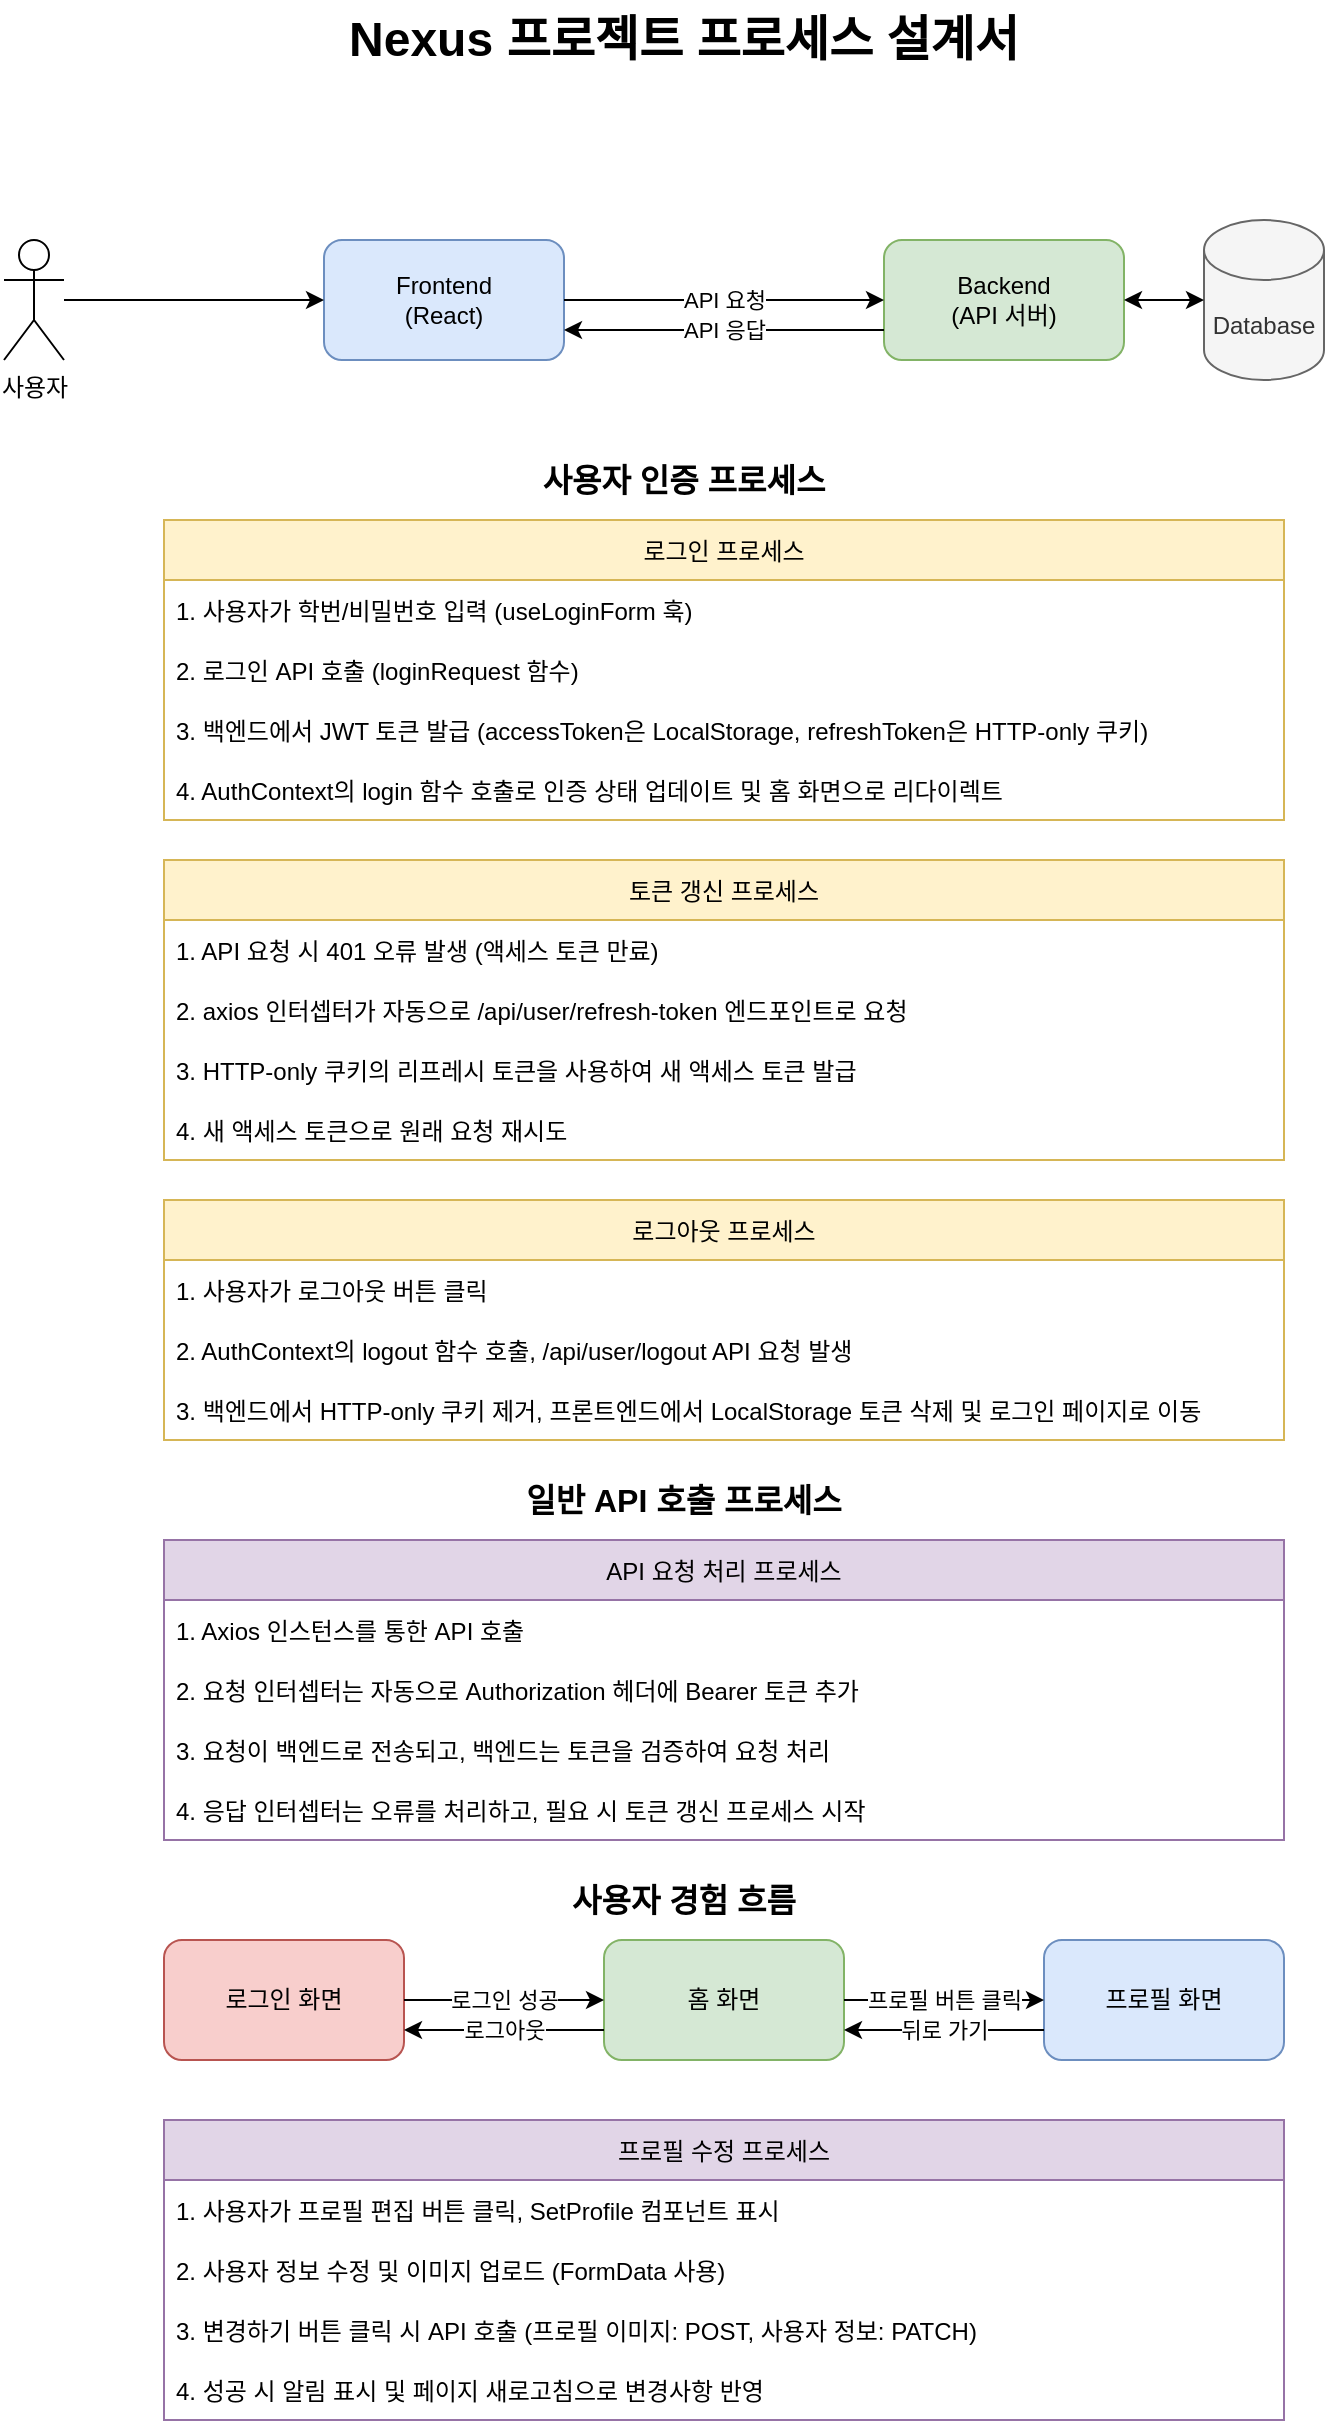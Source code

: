 <mxfile version="14.7.7" type="device">
  <diagram id="nexus-flow-diagram" name="Nexus 시스템 흐름도">
    <mxGraphModel dx="1422" dy="762" grid="1" gridSize="10" guides="1" tooltips="1" connect="1" arrows="1" fold="1" page="1" pageScale="1" pageWidth="827" pageHeight="1169" math="0" shadow="0">
      <root>
        <mxCell id="0" />
        <mxCell id="1" parent="0" />
        
        <!-- 타이틀 -->
        <mxCell id="title" value="Nexus 프로젝트 프로세스 설계서" style="text;html=1;strokeColor=none;fillColor=none;align=center;verticalAlign=middle;whiteSpace=wrap;rounded=0;fontSize=24;fontStyle=1" vertex="1" parent="1">
          <mxGeometry x="120" y="20" width="600" height="40" as="geometry" />
        </mxCell>
        
        <!-- 사용자 -->
        <mxCell id="user" value="사용자" style="shape=umlActor;verticalLabelPosition=bottom;verticalAlign=top;html=1;outlineConnect=0;" vertex="1" parent="1">
          <mxGeometry x="80" y="140" width="30" height="60" as="geometry" />
        </mxCell>
        
        <!-- 프론트엔드 -->
        <mxCell id="frontend" value="Frontend&lt;br&gt;(React)" style="rounded=1;whiteSpace=wrap;html=1;fillColor=#dae8fc;strokeColor=#6c8ebf;" vertex="1" parent="1">
          <mxGeometry x="240" y="140" width="120" height="60" as="geometry" />
        </mxCell>
        
        <!-- 백엔드 -->
        <mxCell id="backend" value="Backend&lt;br&gt;(API 서버)" style="rounded=1;whiteSpace=wrap;html=1;fillColor=#d5e8d4;strokeColor=#82b366;" vertex="1" parent="1">
          <mxGeometry x="520" y="140" width="120" height="60" as="geometry" />
        </mxCell>
        
        <!-- 데이터베이스 -->
        <mxCell id="database" value="Database" style="shape=cylinder3;whiteSpace=wrap;html=1;boundedLbl=1;backgroundOutline=1;size=15;fillColor=#f5f5f5;strokeColor=#666666;fontColor=#333333;" vertex="1" parent="1">
          <mxGeometry x="680" y="130" width="60" height="80" as="geometry" />
        </mxCell>
        
        <!-- 사용자 → 프론트엔드 -->
        <mxCell id="user-frontend" value="" style="endArrow=classic;html=1;exitX=1;exitY=0.5;exitDx=0;exitDy=0;entryX=0;entryY=0.5;entryDx=0;entryDy=0;" edge="1" parent="1" source="user" target="frontend">
          <mxGeometry width="50" height="50" relative="1" as="geometry">
            <mxPoint x="390" y="420" as="sourcePoint" />
            <mxPoint x="440" y="370" as="targetPoint" />
          </mxGeometry>
        </mxCell>
        
        <!-- 프론트엔드 → 백엔드 -->
        <mxCell id="frontend-backend" value="API 요청" style="endArrow=classic;html=1;exitX=1;exitY=0.5;exitDx=0;exitDy=0;entryX=0;entryY=0.5;entryDx=0;entryDy=0;" edge="1" parent="1" source="frontend" target="backend">
          <mxGeometry width="50" height="50" relative="1" as="geometry">
            <mxPoint x="390" y="420" as="sourcePoint" />
            <mxPoint x="440" y="370" as="targetPoint" />
          </mxGeometry>
        </mxCell>
        
        <!-- 백엔드 → 프론트엔드 -->
        <mxCell id="backend-frontend" value="API 응답" style="endArrow=classic;html=1;exitX=0;exitY=0.75;exitDx=0;exitDy=0;entryX=1;entryY=0.75;entryDx=0;entryDy=0;" edge="1" parent="1" source="backend" target="frontend">
          <mxGeometry width="50" height="50" relative="1" as="geometry">
            <mxPoint x="390" y="420" as="sourcePoint" />
            <mxPoint x="440" y="370" as="targetPoint" />
          </mxGeometry>
        </mxCell>
        
        <!-- 백엔드 → 데이터베이스 -->
        <mxCell id="backend-database" value="" style="endArrow=classic;startArrow=classic;html=1;exitX=1;exitY=0.5;exitDx=0;exitDy=0;entryX=0;entryY=0.5;entryDx=0;entryDy=0;entryPerimeter=0;" edge="1" parent="1" source="backend" target="database">
          <mxGeometry width="50" height="50" relative="1" as="geometry">
            <mxPoint x="390" y="420" as="sourcePoint" />
            <mxPoint x="440" y="370" as="targetPoint" />
          </mxGeometry>
        </mxCell>
        
        <!-- 인증 프로세스 섹션 -->
        <mxCell id="auth_section" value="사용자 인증 프로세스" style="text;html=1;strokeColor=none;fillColor=none;align=center;verticalAlign=middle;whiteSpace=wrap;rounded=0;fontSize=16;fontStyle=1" vertex="1" parent="1">
          <mxGeometry x="120" y="250" width="600" height="20" as="geometry" />
        </mxCell>
        
        <!-- 로그인 -->
        <mxCell id="login_process" value="로그인 프로세스" style="swimlane;fontStyle=0;childLayout=stackLayout;horizontal=1;startSize=30;horizontalStack=0;resizeParent=1;resizeParentMax=0;resizeLast=0;collapsible=1;marginBottom=0;fillColor=#fff2cc;strokeColor=#d6b656;" vertex="1" parent="1">
          <mxGeometry x="160" y="280" width="560" height="150" as="geometry" />
        </mxCell>
        
        <mxCell id="login_step1" value="1. 사용자가 학번/비밀번호 입력 (useLoginForm 훅)" style="text;strokeColor=none;fillColor=none;align=left;verticalAlign=middle;spacingLeft=4;spacingRight=4;overflow=hidden;points=[[0,0.5],[1,0.5]];portConstraint=eastwest;rotatable=0;" vertex="1" parent="login_process">
          <mxGeometry y="30" width="560" height="30" as="geometry" />
        </mxCell>
        
        <mxCell id="login_step2" value="2. 로그인 API 호출 (loginRequest 함수)" style="text;strokeColor=none;fillColor=none;align=left;verticalAlign=middle;spacingLeft=4;spacingRight=4;overflow=hidden;points=[[0,0.5],[1,0.5]];portConstraint=eastwest;rotatable=0;" vertex="1" parent="login_process">
          <mxGeometry y="60" width="560" height="30" as="geometry" />
        </mxCell>
        
        <mxCell id="login_step3" value="3. 백엔드에서 JWT 토큰 발급 (accessToken은 LocalStorage, refreshToken은 HTTP-only 쿠키)" style="text;strokeColor=none;fillColor=none;align=left;verticalAlign=middle;spacingLeft=4;spacingRight=4;overflow=hidden;points=[[0,0.5],[1,0.5]];portConstraint=eastwest;rotatable=0;" vertex="1" parent="login_process">
          <mxGeometry y="90" width="560" height="30" as="geometry" />
        </mxCell>
        
        <mxCell id="login_step4" value="4. AuthContext의 login 함수 호출로 인증 상태 업데이트 및 홈 화면으로 리다이렉트" style="text;strokeColor=none;fillColor=none;align=left;verticalAlign=middle;spacingLeft=4;spacingRight=4;overflow=hidden;points=[[0,0.5],[1,0.5]];portConstraint=eastwest;rotatable=0;" vertex="1" parent="login_process">
          <mxGeometry y="120" width="560" height="30" as="geometry" />
        </mxCell>
        
        <!-- 토큰 갱신 -->
        <mxCell id="token_refresh_process" value="토큰 갱신 프로세스" style="swimlane;fontStyle=0;childLayout=stackLayout;horizontal=1;startSize=30;horizontalStack=0;resizeParent=1;resizeParentMax=0;resizeLast=0;collapsible=1;marginBottom=0;fillColor=#fff2cc;strokeColor=#d6b656;" vertex="1" parent="1">
          <mxGeometry x="160" y="450" width="560" height="150" as="geometry" />
        </mxCell>
        
        <mxCell id="token_step1" value="1. API 요청 시 401 오류 발생 (액세스 토큰 만료)" style="text;strokeColor=none;fillColor=none;align=left;verticalAlign=middle;spacingLeft=4;spacingRight=4;overflow=hidden;points=[[0,0.5],[1,0.5]];portConstraint=eastwest;rotatable=0;" vertex="1" parent="token_refresh_process">
          <mxGeometry y="30" width="560" height="30" as="geometry" />
        </mxCell>
        
        <mxCell id="token_step2" value="2. axios 인터셉터가 자동으로 /api/user/refresh-token 엔드포인트로 요청" style="text;strokeColor=none;fillColor=none;align=left;verticalAlign=middle;spacingLeft=4;spacingRight=4;overflow=hidden;points=[[0,0.5],[1,0.5]];portConstraint=eastwest;rotatable=0;" vertex="1" parent="token_refresh_process">
          <mxGeometry y="60" width="560" height="30" as="geometry" />
        </mxCell>
        
        <mxCell id="token_step3" value="3. HTTP-only 쿠키의 리프레시 토큰을 사용하여 새 액세스 토큰 발급" style="text;strokeColor=none;fillColor=none;align=left;verticalAlign=middle;spacingLeft=4;spacingRight=4;overflow=hidden;points=[[0,0.5],[1,0.5]];portConstraint=eastwest;rotatable=0;" vertex="1" parent="token_refresh_process">
          <mxGeometry y="90" width="560" height="30" as="geometry" />
        </mxCell>
        
        <mxCell id="token_step4" value="4. 새 액세스 토큰으로 원래 요청 재시도" style="text;strokeColor=none;fillColor=none;align=left;verticalAlign=middle;spacingLeft=4;spacingRight=4;overflow=hidden;points=[[0,0.5],[1,0.5]];portConstraint=eastwest;rotatable=0;" vertex="1" parent="token_refresh_process">
          <mxGeometry y="120" width="560" height="30" as="geometry" />
        </mxCell>
        
        <!-- 로그아웃 -->
        <mxCell id="logout_process" value="로그아웃 프로세스" style="swimlane;fontStyle=0;childLayout=stackLayout;horizontal=1;startSize=30;horizontalStack=0;resizeParent=1;resizeParentMax=0;resizeLast=0;collapsible=1;marginBottom=0;fillColor=#fff2cc;strokeColor=#d6b656;" vertex="1" parent="1">
          <mxGeometry x="160" y="620" width="560" height="120" as="geometry" />
        </mxCell>
        
        <mxCell id="logout_step1" value="1. 사용자가 로그아웃 버튼 클릭" style="text;strokeColor=none;fillColor=none;align=left;verticalAlign=middle;spacingLeft=4;spacingRight=4;overflow=hidden;points=[[0,0.5],[1,0.5]];portConstraint=eastwest;rotatable=0;" vertex="1" parent="logout_process">
          <mxGeometry y="30" width="560" height="30" as="geometry" />
        </mxCell>
        
        <mxCell id="logout_step2" value="2. AuthContext의 logout 함수 호출, /api/user/logout API 요청 발생" style="text;strokeColor=none;fillColor=none;align=left;verticalAlign=middle;spacingLeft=4;spacingRight=4;overflow=hidden;points=[[0,0.5],[1,0.5]];portConstraint=eastwest;rotatable=0;" vertex="1" parent="logout_process">
          <mxGeometry y="60" width="560" height="30" as="geometry" />
        </mxCell>
        
        <mxCell id="logout_step3" value="3. 백엔드에서 HTTP-only 쿠키 제거, 프론트엔드에서 LocalStorage 토큰 삭제 및 로그인 페이지로 이동" style="text;strokeColor=none;fillColor=none;align=left;verticalAlign=middle;spacingLeft=4;spacingRight=4;overflow=hidden;points=[[0,0.5],[1,0.5]];portConstraint=eastwest;rotatable=0;" vertex="1" parent="logout_process">
          <mxGeometry y="90" width="560" height="30" as="geometry" />
        </mxCell>
        
        <!-- 일반 API 호출 프로세스 섹션 -->
        <mxCell id="api_section" value="일반 API 호출 프로세스" style="text;html=1;strokeColor=none;fillColor=none;align=center;verticalAlign=middle;whiteSpace=wrap;rounded=0;fontSize=16;fontStyle=1" vertex="1" parent="1">
          <mxGeometry x="120" y="760" width="600" height="20" as="geometry" />
        </mxCell>
        
        <!-- API 호출 -->
        <mxCell id="api_process" value="API 요청 처리 프로세스" style="swimlane;fontStyle=0;childLayout=stackLayout;horizontal=1;startSize=30;horizontalStack=0;resizeParent=1;resizeParentMax=0;resizeLast=0;collapsible=1;marginBottom=0;fillColor=#e1d5e7;strokeColor=#9673a6;" vertex="1" parent="1">
          <mxGeometry x="160" y="790" width="560" height="150" as="geometry" />
        </mxCell>
        
        <mxCell id="api_step1" value="1. Axios 인스턴스를 통한 API 호출" style="text;strokeColor=none;fillColor=none;align=left;verticalAlign=middle;spacingLeft=4;spacingRight=4;overflow=hidden;points=[[0,0.5],[1,0.5]];portConstraint=eastwest;rotatable=0;" vertex="1" parent="api_process">
          <mxGeometry y="30" width="560" height="30" as="geometry" />
        </mxCell>
        
        <mxCell id="api_step2" value="2. 요청 인터셉터는 자동으로 Authorization 헤더에 Bearer 토큰 추가" style="text;strokeColor=none;fillColor=none;align=left;verticalAlign=middle;spacingLeft=4;spacingRight=4;overflow=hidden;points=[[0,0.5],[1,0.5]];portConstraint=eastwest;rotatable=0;" vertex="1" parent="api_process">
          <mxGeometry y="60" width="560" height="30" as="geometry" />
        </mxCell>
        
        <mxCell id="api_step3" value="3. 요청이 백엔드로 전송되고, 백엔드는 토큰을 검증하여 요청 처리" style="text;strokeColor=none;fillColor=none;align=left;verticalAlign=middle;spacingLeft=4;spacingRight=4;overflow=hidden;points=[[0,0.5],[1,0.5]];portConstraint=eastwest;rotatable=0;" vertex="1" parent="api_process">
          <mxGeometry y="90" width="560" height="30" as="geometry" />
        </mxCell>
        
        <mxCell id="api_step4" value="4. 응답 인터셉터는 오류를 처리하고, 필요 시 토큰 갱신 프로세스 시작" style="text;strokeColor=none;fillColor=none;align=left;verticalAlign=middle;spacingLeft=4;spacingRight=4;overflow=hidden;points=[[0,0.5],[1,0.5]];portConstraint=eastwest;rotatable=0;" vertex="1" parent="api_process">
          <mxGeometry y="120" width="560" height="30" as="geometry" />
        </mxCell>
        
        <!-- 사용자 경험 흐름 섹션 -->
        <mxCell id="ux_section" value="사용자 경험 흐름" style="text;html=1;strokeColor=none;fillColor=none;align=center;verticalAlign=middle;whiteSpace=wrap;rounded=0;fontSize=16;fontStyle=1" vertex="1" parent="1">
          <mxGeometry x="120" y="960" width="600" height="20" as="geometry" />
        </mxCell>
        
        <!-- 사용자 흐름 다이어그램 -->
        <mxCell id="login_state" value="로그인 화면" style="rounded=1;whiteSpace=wrap;html=1;fillColor=#f8cecc;strokeColor=#b85450;" vertex="1" parent="1">
          <mxGeometry x="160" y="990" width="120" height="60" as="geometry" />
        </mxCell>
        
        <mxCell id="home_state" value="홈 화면" style="rounded=1;whiteSpace=wrap;html=1;fillColor=#d5e8d4;strokeColor=#82b366;" vertex="1" parent="1">
          <mxGeometry x="380" y="990" width="120" height="60" as="geometry" />
        </mxCell>
        
        <mxCell id="profile_state" value="프로필 화면" style="rounded=1;whiteSpace=wrap;html=1;fillColor=#dae8fc;strokeColor=#6c8ebf;" vertex="1" parent="1">
          <mxGeometry x="600" y="990" width="120" height="60" as="geometry" />
        </mxCell>
        
        <mxCell id="login_to_home" value="로그인 성공" style="endArrow=classic;html=1;exitX=1;exitY=0.5;exitDx=0;exitDy=0;entryX=0;entryY=0.5;entryDx=0;entryDy=0;" edge="1" parent="1" source="login_state" target="home_state">
          <mxGeometry width="50" height="50" relative="1" as="geometry">
            <mxPoint x="390" y="820" as="sourcePoint" />
            <mxPoint x="440" y="770" as="targetPoint" />
          </mxGeometry>
        </mxCell>
        
        <mxCell id="home_to_profile" value="프로필 버튼 클릭" style="endArrow=classic;html=1;exitX=1;exitY=0.5;exitDx=0;exitDy=0;entryX=0;entryY=0.5;entryDx=0;entryDy=0;" edge="1" parent="1" source="home_state" target="profile_state">
          <mxGeometry width="50" height="50" relative="1" as="geometry">
            <mxPoint x="390" y="820" as="sourcePoint" />
            <mxPoint x="440" y="770" as="targetPoint" />
          </mxGeometry>
        </mxCell>
        
        <mxCell id="profile_to_home" value="뒤로 가기" style="endArrow=classic;html=1;exitX=0;exitY=0.75;exitDx=0;exitDy=0;entryX=1;entryY=0.75;entryDx=0;entryDy=0;" edge="1" parent="1" source="profile_state" target="home_state">
          <mxGeometry width="50" height="50" relative="1" as="geometry">
            <mxPoint x="390" y="820" as="sourcePoint" />
            <mxPoint x="440" y="770" as="targetPoint" />
          </mxGeometry>
        </mxCell>
        
        <mxCell id="any_to_login" value="로그아웃" style="endArrow=classic;html=1;exitX=0;exitY=0.75;exitDx=0;exitDy=0;entryX=1;entryY=0.75;entryDx=0;entryDy=0;" edge="1" parent="1" source="home_state" target="login_state">
          <mxGeometry width="50" height="50" relative="1" as="geometry">
            <mxPoint x="390" y="820" as="sourcePoint" />
            <mxPoint x="440" y="770" as="targetPoint" />
          </mxGeometry>
        </mxCell>
        
        <!-- 프로필 수정 프로세스 -->
        <mxCell id="profile_edit_process" value="프로필 수정 프로세스" style="swimlane;fontStyle=0;childLayout=stackLayout;horizontal=1;startSize=30;horizontalStack=0;resizeParent=1;resizeParentMax=0;resizeLast=0;collapsible=1;marginBottom=0;fillColor=#e1d5e7;strokeColor=#9673a6;" vertex="1" parent="1">
          <mxGeometry x="160" y="1080" width="560" height="150" as="geometry" />
        </mxCell>
        
        <mxCell id="profile_edit_step1" value="1. 사용자가 프로필 편집 버튼 클릭, SetProfile 컴포넌트 표시" style="text;strokeColor=none;fillColor=none;align=left;verticalAlign=middle;spacingLeft=4;spacingRight=4;overflow=hidden;points=[[0,0.5],[1,0.5]];portConstraint=eastwest;rotatable=0;" vertex="1" parent="profile_edit_process">
          <mxGeometry y="30" width="560" height="30" as="geometry" />
        </mxCell>
        
        <mxCell id="profile_edit_step2" value="2. 사용자 정보 수정 및 이미지 업로드 (FormData 사용)" style="text;strokeColor=none;fillColor=none;align=left;verticalAlign=middle;spacingLeft=4;spacingRight=4;overflow=hidden;points=[[0,0.5],[1,0.5]];portConstraint=eastwest;rotatable=0;" vertex="1" parent="profile_edit_process">
          <mxGeometry y="60" width="560" height="30" as="geometry" />
        </mxCell>
        
        <mxCell id="profile_edit_step3" value="3. 변경하기 버튼 클릭 시 API 호출 (프로필 이미지: POST, 사용자 정보: PATCH)" style="text;strokeColor=none;fillColor=none;align=left;verticalAlign=middle;spacingLeft=4;spacingRight=4;overflow=hidden;points=[[0,0.5],[1,0.5]];portConstraint=eastwest;rotatable=0;" vertex="1" parent="profile_edit_process">
          <mxGeometry y="90" width="560" height="30" as="geometry" />
        </mxCell>
        
        <mxCell id="profile_edit_step4" value="4. 성공 시 알림 표시 및 페이지 새로고침으로 변경사항 반영" style="text;strokeColor=none;fillColor=none;align=left;verticalAlign=middle;spacingLeft=4;spacingRight=4;overflow=hidden;points=[[0,0.5],[1,0.5]];portConstraint=eastwest;rotatable=0;" vertex="1" parent="profile_edit_process">
          <mxGeometry y="120" width="560" height="30" as="geometry" />
        </mxCell>
        
      </root>
    </mxGraphModel>
  </diagram>
</mxfile> 